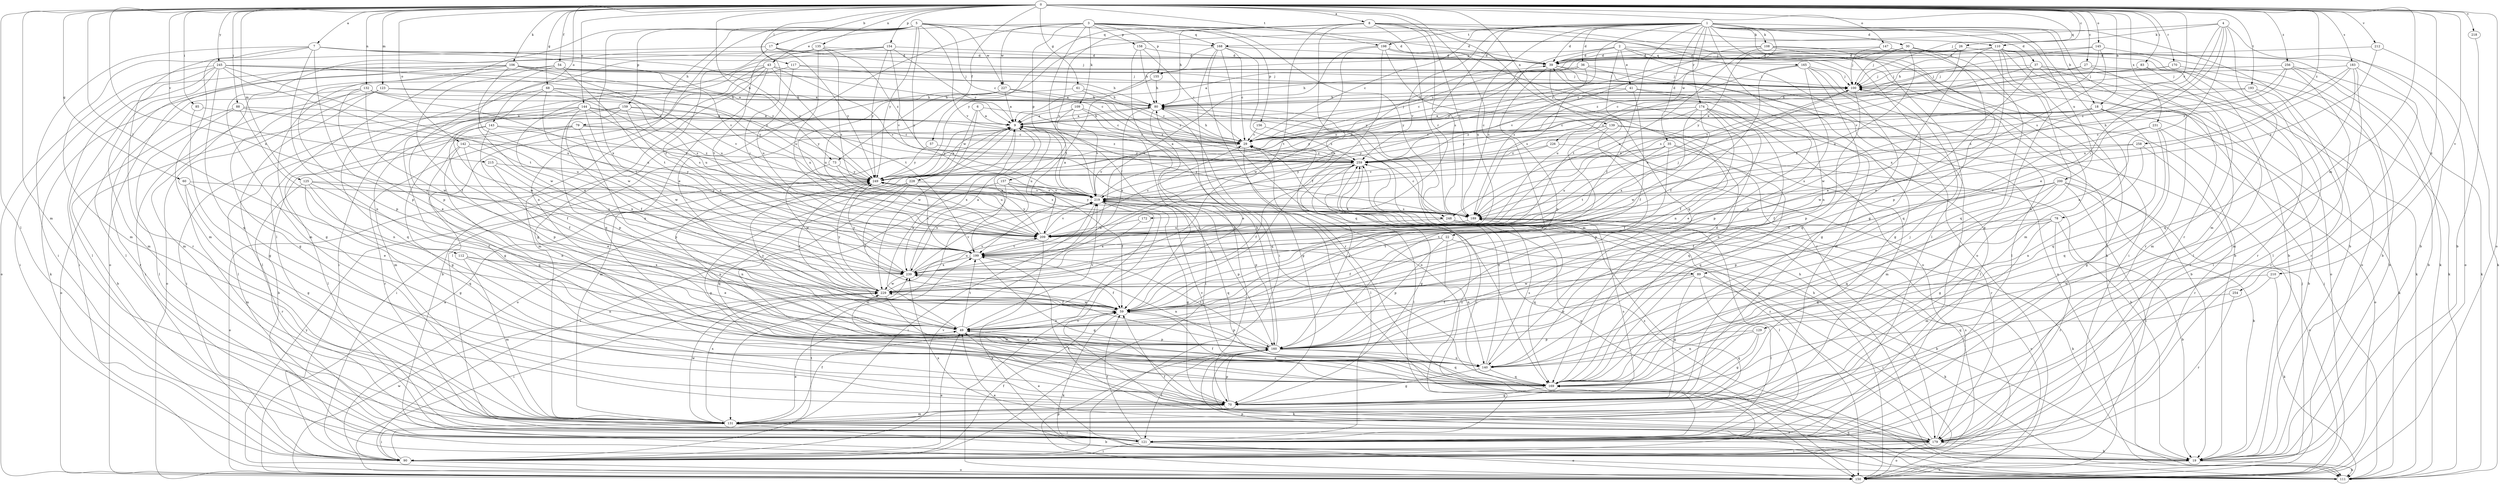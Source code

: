 strict digraph  {
0;
1;
2;
3;
4;
5;
6;
7;
8;
9;
17;
18;
19;
22;
26;
27;
29;
30;
35;
36;
37;
39;
41;
43;
49;
54;
57;
59;
60;
61;
68;
70;
73;
78;
79;
80;
83;
85;
88;
89;
90;
100;
106;
108;
109;
110;
111;
112;
117;
121;
123;
125;
129;
131;
132;
135;
139;
140;
142;
143;
144;
145;
147;
150;
154;
155;
156;
157;
158;
159;
160;
165;
168;
169;
170;
172;
174;
179;
183;
189;
193;
198;
199;
200;
209;
210;
212;
215;
218;
219;
226;
227;
228;
229;
231;
239;
245;
248;
249;
254;
256;
258;
259;
0 -> 7  [label=a];
0 -> 8  [label=a];
0 -> 17  [label=b];
0 -> 18  [label=b];
0 -> 22  [label=c];
0 -> 26  [label=c];
0 -> 27  [label=c];
0 -> 29  [label=c];
0 -> 54  [label=f];
0 -> 57  [label=f];
0 -> 60  [label=g];
0 -> 61  [label=g];
0 -> 68  [label=g];
0 -> 73  [label=h];
0 -> 83  [label=i];
0 -> 85  [label=i];
0 -> 88  [label=i];
0 -> 100  [label=j];
0 -> 106  [label=k];
0 -> 112  [label=l];
0 -> 117  [label=l];
0 -> 121  [label=l];
0 -> 123  [label=m];
0 -> 125  [label=m];
0 -> 129  [label=m];
0 -> 131  [label=m];
0 -> 132  [label=n];
0 -> 135  [label=n];
0 -> 139  [label=n];
0 -> 142  [label=o];
0 -> 143  [label=o];
0 -> 144  [label=o];
0 -> 145  [label=o];
0 -> 147  [label=o];
0 -> 150  [label=o];
0 -> 154  [label=p];
0 -> 170  [label=r];
0 -> 183  [label=s];
0 -> 189  [label=s];
0 -> 193  [label=t];
0 -> 198  [label=t];
0 -> 210  [label=v];
0 -> 212  [label=v];
0 -> 215  [label=v];
0 -> 218  [label=v];
0 -> 231  [label=x];
0 -> 239  [label=x];
0 -> 245  [label=y];
0 -> 254  [label=z];
0 -> 256  [label=z];
0 -> 258  [label=z];
1 -> 18  [label=b];
1 -> 19  [label=b];
1 -> 29  [label=c];
1 -> 30  [label=d];
1 -> 35  [label=d];
1 -> 36  [label=d];
1 -> 37  [label=d];
1 -> 39  [label=d];
1 -> 59  [label=f];
1 -> 70  [label=g];
1 -> 73  [label=h];
1 -> 78  [label=h];
1 -> 108  [label=k];
1 -> 121  [label=l];
1 -> 140  [label=n];
1 -> 172  [label=r];
1 -> 174  [label=r];
1 -> 179  [label=r];
1 -> 198  [label=t];
1 -> 200  [label=u];
1 -> 209  [label=u];
1 -> 219  [label=v];
1 -> 226  [label=w];
1 -> 248  [label=y];
1 -> 259  [label=z];
2 -> 19  [label=b];
2 -> 39  [label=d];
2 -> 41  [label=e];
2 -> 121  [label=l];
2 -> 155  [label=p];
2 -> 165  [label=q];
2 -> 189  [label=s];
2 -> 199  [label=t];
3 -> 39  [label=d];
3 -> 43  [label=e];
3 -> 49  [label=e];
3 -> 59  [label=f];
3 -> 100  [label=j];
3 -> 109  [label=k];
3 -> 155  [label=p];
3 -> 156  [label=p];
3 -> 157  [label=p];
3 -> 158  [label=p];
3 -> 168  [label=q];
3 -> 227  [label=w];
3 -> 248  [label=y];
4 -> 19  [label=b];
4 -> 49  [label=e];
4 -> 89  [label=i];
4 -> 110  [label=k];
4 -> 131  [label=m];
4 -> 140  [label=n];
4 -> 168  [label=q];
4 -> 189  [label=s];
5 -> 29  [label=c];
5 -> 39  [label=d];
5 -> 79  [label=h];
5 -> 89  [label=i];
5 -> 121  [label=l];
5 -> 140  [label=n];
5 -> 159  [label=p];
5 -> 168  [label=q];
5 -> 219  [label=v];
5 -> 227  [label=w];
5 -> 239  [label=x];
5 -> 248  [label=y];
5 -> 249  [label=y];
6 -> 9  [label=a];
6 -> 29  [label=c];
6 -> 228  [label=w];
6 -> 229  [label=w];
7 -> 39  [label=d];
7 -> 90  [label=i];
7 -> 131  [label=m];
7 -> 140  [label=n];
7 -> 160  [label=p];
7 -> 179  [label=r];
7 -> 219  [label=v];
7 -> 249  [label=y];
8 -> 80  [label=h];
8 -> 110  [label=k];
8 -> 111  [label=k];
8 -> 131  [label=m];
8 -> 150  [label=o];
8 -> 169  [label=q];
8 -> 189  [label=s];
8 -> 199  [label=t];
8 -> 219  [label=v];
8 -> 239  [label=x];
8 -> 249  [label=y];
9 -> 29  [label=c];
9 -> 80  [label=h];
9 -> 90  [label=i];
9 -> 100  [label=j];
9 -> 131  [label=m];
9 -> 150  [label=o];
9 -> 189  [label=s];
9 -> 209  [label=u];
9 -> 239  [label=x];
9 -> 249  [label=y];
17 -> 39  [label=d];
17 -> 100  [label=j];
17 -> 131  [label=m];
17 -> 199  [label=t];
17 -> 249  [label=y];
18 -> 9  [label=a];
18 -> 19  [label=b];
18 -> 29  [label=c];
18 -> 111  [label=k];
18 -> 169  [label=q];
18 -> 229  [label=w];
18 -> 249  [label=y];
19 -> 29  [label=c];
19 -> 49  [label=e];
19 -> 111  [label=k];
19 -> 150  [label=o];
19 -> 259  [label=z];
22 -> 19  [label=b];
22 -> 59  [label=f];
22 -> 140  [label=n];
22 -> 160  [label=p];
22 -> 199  [label=t];
26 -> 39  [label=d];
26 -> 80  [label=h];
26 -> 150  [label=o];
26 -> 259  [label=z];
27 -> 100  [label=j];
27 -> 111  [label=k];
27 -> 121  [label=l];
27 -> 219  [label=v];
29 -> 80  [label=h];
29 -> 90  [label=i];
29 -> 121  [label=l];
29 -> 219  [label=v];
29 -> 259  [label=z];
30 -> 9  [label=a];
30 -> 19  [label=b];
30 -> 39  [label=d];
30 -> 49  [label=e];
30 -> 100  [label=j];
30 -> 169  [label=q];
30 -> 209  [label=u];
35 -> 19  [label=b];
35 -> 59  [label=f];
35 -> 169  [label=q];
35 -> 199  [label=t];
35 -> 209  [label=u];
35 -> 259  [label=z];
36 -> 29  [label=c];
36 -> 70  [label=g];
36 -> 80  [label=h];
36 -> 100  [label=j];
36 -> 189  [label=s];
36 -> 249  [label=y];
37 -> 90  [label=i];
37 -> 100  [label=j];
37 -> 111  [label=k];
37 -> 150  [label=o];
37 -> 189  [label=s];
37 -> 229  [label=w];
39 -> 100  [label=j];
39 -> 131  [label=m];
39 -> 140  [label=n];
39 -> 150  [label=o];
39 -> 160  [label=p];
41 -> 19  [label=b];
41 -> 59  [label=f];
41 -> 80  [label=h];
41 -> 160  [label=p];
41 -> 249  [label=y];
43 -> 70  [label=g];
43 -> 90  [label=i];
43 -> 100  [label=j];
43 -> 121  [label=l];
43 -> 131  [label=m];
43 -> 169  [label=q];
43 -> 199  [label=t];
43 -> 219  [label=v];
49 -> 9  [label=a];
49 -> 160  [label=p];
49 -> 199  [label=t];
49 -> 219  [label=v];
49 -> 249  [label=y];
54 -> 29  [label=c];
54 -> 59  [label=f];
54 -> 100  [label=j];
54 -> 131  [label=m];
54 -> 199  [label=t];
54 -> 229  [label=w];
57 -> 249  [label=y];
57 -> 259  [label=z];
59 -> 49  [label=e];
59 -> 111  [label=k];
59 -> 160  [label=p];
59 -> 229  [label=w];
60 -> 49  [label=e];
60 -> 70  [label=g];
60 -> 131  [label=m];
60 -> 219  [label=v];
61 -> 80  [label=h];
61 -> 209  [label=u];
61 -> 259  [label=z];
68 -> 80  [label=h];
68 -> 169  [label=q];
68 -> 199  [label=t];
68 -> 209  [label=u];
68 -> 219  [label=v];
68 -> 229  [label=w];
70 -> 131  [label=m];
70 -> 160  [label=p];
70 -> 189  [label=s];
73 -> 209  [label=u];
73 -> 229  [label=w];
73 -> 249  [label=y];
78 -> 19  [label=b];
78 -> 131  [label=m];
78 -> 169  [label=q];
78 -> 179  [label=r];
78 -> 199  [label=t];
78 -> 209  [label=u];
79 -> 19  [label=b];
79 -> 29  [label=c];
79 -> 121  [label=l];
79 -> 160  [label=p];
79 -> 179  [label=r];
79 -> 259  [label=z];
80 -> 9  [label=a];
80 -> 49  [label=e];
80 -> 70  [label=g];
80 -> 150  [label=o];
80 -> 239  [label=x];
83 -> 100  [label=j];
83 -> 131  [label=m];
83 -> 179  [label=r];
85 -> 9  [label=a];
85 -> 70  [label=g];
88 -> 9  [label=a];
88 -> 19  [label=b];
88 -> 121  [label=l];
88 -> 140  [label=n];
88 -> 209  [label=u];
89 -> 70  [label=g];
89 -> 90  [label=i];
89 -> 111  [label=k];
89 -> 121  [label=l];
89 -> 160  [label=p];
89 -> 229  [label=w];
90 -> 49  [label=e];
90 -> 59  [label=f];
90 -> 150  [label=o];
90 -> 199  [label=t];
90 -> 219  [label=v];
100 -> 80  [label=h];
100 -> 160  [label=p];
100 -> 209  [label=u];
106 -> 9  [label=a];
106 -> 90  [label=i];
106 -> 100  [label=j];
106 -> 111  [label=k];
106 -> 121  [label=l];
106 -> 160  [label=p];
106 -> 209  [label=u];
106 -> 229  [label=w];
106 -> 259  [label=z];
108 -> 39  [label=d];
108 -> 90  [label=i];
108 -> 131  [label=m];
108 -> 169  [label=q];
108 -> 189  [label=s];
108 -> 209  [label=u];
109 -> 9  [label=a];
109 -> 90  [label=i];
109 -> 169  [label=q];
109 -> 219  [label=v];
109 -> 259  [label=z];
110 -> 29  [label=c];
110 -> 39  [label=d];
110 -> 49  [label=e];
110 -> 70  [label=g];
110 -> 111  [label=k];
110 -> 121  [label=l];
110 -> 150  [label=o];
110 -> 160  [label=p];
110 -> 179  [label=r];
110 -> 219  [label=v];
110 -> 249  [label=y];
111 -> 100  [label=j];
111 -> 160  [label=p];
111 -> 169  [label=q];
111 -> 249  [label=y];
111 -> 259  [label=z];
112 -> 49  [label=e];
112 -> 131  [label=m];
112 -> 140  [label=n];
112 -> 239  [label=x];
117 -> 70  [label=g];
117 -> 80  [label=h];
117 -> 100  [label=j];
117 -> 209  [label=u];
121 -> 49  [label=e];
121 -> 59  [label=f];
121 -> 90  [label=i];
121 -> 150  [label=o];
121 -> 259  [label=z];
123 -> 80  [label=h];
123 -> 90  [label=i];
123 -> 121  [label=l];
123 -> 150  [label=o];
123 -> 189  [label=s];
125 -> 59  [label=f];
125 -> 70  [label=g];
125 -> 169  [label=q];
125 -> 179  [label=r];
125 -> 209  [label=u];
125 -> 219  [label=v];
129 -> 70  [label=g];
129 -> 140  [label=n];
129 -> 160  [label=p];
129 -> 169  [label=q];
131 -> 19  [label=b];
131 -> 49  [label=e];
131 -> 59  [label=f];
131 -> 90  [label=i];
131 -> 121  [label=l];
131 -> 179  [label=r];
131 -> 229  [label=w];
131 -> 239  [label=x];
132 -> 49  [label=e];
132 -> 70  [label=g];
132 -> 80  [label=h];
132 -> 179  [label=r];
132 -> 209  [label=u];
132 -> 229  [label=w];
132 -> 249  [label=y];
135 -> 39  [label=d];
135 -> 131  [label=m];
135 -> 189  [label=s];
135 -> 199  [label=t];
135 -> 209  [label=u];
135 -> 259  [label=z];
139 -> 29  [label=c];
139 -> 49  [label=e];
139 -> 131  [label=m];
139 -> 160  [label=p];
139 -> 169  [label=q];
139 -> 249  [label=y];
140 -> 70  [label=g];
140 -> 169  [label=q];
140 -> 189  [label=s];
140 -> 259  [label=z];
142 -> 59  [label=f];
142 -> 140  [label=n];
142 -> 169  [label=q];
142 -> 239  [label=x];
142 -> 259  [label=z];
143 -> 29  [label=c];
143 -> 59  [label=f];
143 -> 70  [label=g];
143 -> 160  [label=p];
143 -> 249  [label=y];
144 -> 9  [label=a];
144 -> 29  [label=c];
144 -> 59  [label=f];
144 -> 70  [label=g];
144 -> 121  [label=l];
144 -> 150  [label=o];
144 -> 189  [label=s];
144 -> 229  [label=w];
145 -> 19  [label=b];
145 -> 29  [label=c];
145 -> 39  [label=d];
145 -> 219  [label=v];
145 -> 239  [label=x];
147 -> 39  [label=d];
147 -> 100  [label=j];
147 -> 140  [label=n];
150 -> 9  [label=a];
150 -> 80  [label=h];
150 -> 100  [label=j];
150 -> 160  [label=p];
150 -> 229  [label=w];
154 -> 29  [label=c];
154 -> 39  [label=d];
154 -> 49  [label=e];
154 -> 150  [label=o];
154 -> 160  [label=p];
154 -> 219  [label=v];
154 -> 249  [label=y];
155 -> 9  [label=a];
155 -> 80  [label=h];
156 -> 29  [label=c];
156 -> 259  [label=z];
157 -> 59  [label=f];
157 -> 90  [label=i];
157 -> 131  [label=m];
157 -> 160  [label=p];
157 -> 219  [label=v];
157 -> 239  [label=x];
158 -> 29  [label=c];
158 -> 39  [label=d];
158 -> 70  [label=g];
158 -> 80  [label=h];
159 -> 9  [label=a];
159 -> 90  [label=i];
159 -> 131  [label=m];
159 -> 160  [label=p];
159 -> 239  [label=x];
159 -> 249  [label=y];
160 -> 80  [label=h];
160 -> 111  [label=k];
160 -> 121  [label=l];
160 -> 140  [label=n];
160 -> 169  [label=q];
160 -> 199  [label=t];
160 -> 239  [label=x];
160 -> 259  [label=z];
165 -> 59  [label=f];
165 -> 70  [label=g];
165 -> 100  [label=j];
165 -> 121  [label=l];
165 -> 160  [label=p];
165 -> 169  [label=q];
165 -> 209  [label=u];
168 -> 29  [label=c];
168 -> 39  [label=d];
168 -> 90  [label=i];
168 -> 150  [label=o];
168 -> 169  [label=q];
168 -> 179  [label=r];
168 -> 199  [label=t];
169 -> 39  [label=d];
169 -> 49  [label=e];
169 -> 59  [label=f];
169 -> 70  [label=g];
169 -> 100  [label=j];
169 -> 219  [label=v];
169 -> 229  [label=w];
170 -> 19  [label=b];
170 -> 29  [label=c];
170 -> 100  [label=j];
172 -> 209  [label=u];
172 -> 239  [label=x];
174 -> 9  [label=a];
174 -> 49  [label=e];
174 -> 59  [label=f];
174 -> 121  [label=l];
174 -> 140  [label=n];
174 -> 229  [label=w];
174 -> 239  [label=x];
174 -> 249  [label=y];
174 -> 259  [label=z];
179 -> 19  [label=b];
179 -> 59  [label=f];
179 -> 80  [label=h];
179 -> 90  [label=i];
179 -> 150  [label=o];
179 -> 189  [label=s];
179 -> 199  [label=t];
179 -> 219  [label=v];
179 -> 239  [label=x];
183 -> 100  [label=j];
183 -> 131  [label=m];
183 -> 169  [label=q];
183 -> 179  [label=r];
183 -> 209  [label=u];
183 -> 259  [label=z];
189 -> 29  [label=c];
189 -> 111  [label=k];
189 -> 121  [label=l];
189 -> 209  [label=u];
189 -> 219  [label=v];
189 -> 249  [label=y];
193 -> 80  [label=h];
193 -> 121  [label=l];
193 -> 179  [label=r];
193 -> 259  [label=z];
198 -> 39  [label=d];
198 -> 59  [label=f];
198 -> 150  [label=o];
198 -> 179  [label=r];
198 -> 199  [label=t];
198 -> 229  [label=w];
199 -> 9  [label=a];
199 -> 70  [label=g];
199 -> 140  [label=n];
199 -> 239  [label=x];
200 -> 19  [label=b];
200 -> 59  [label=f];
200 -> 70  [label=g];
200 -> 90  [label=i];
200 -> 150  [label=o];
200 -> 160  [label=p];
200 -> 169  [label=q];
200 -> 219  [label=v];
209 -> 29  [label=c];
209 -> 100  [label=j];
209 -> 111  [label=k];
209 -> 199  [label=t];
209 -> 219  [label=v];
209 -> 249  [label=y];
210 -> 111  [label=k];
210 -> 169  [label=q];
210 -> 229  [label=w];
212 -> 39  [label=d];
212 -> 111  [label=k];
212 -> 189  [label=s];
215 -> 49  [label=e];
215 -> 239  [label=x];
215 -> 249  [label=y];
218 -> 19  [label=b];
219 -> 9  [label=a];
219 -> 39  [label=d];
219 -> 70  [label=g];
219 -> 90  [label=i];
219 -> 150  [label=o];
219 -> 160  [label=p];
219 -> 169  [label=q];
219 -> 189  [label=s];
226 -> 179  [label=r];
226 -> 219  [label=v];
226 -> 259  [label=z];
227 -> 9  [label=a];
227 -> 19  [label=b];
227 -> 29  [label=c];
227 -> 80  [label=h];
227 -> 209  [label=u];
228 -> 59  [label=f];
228 -> 70  [label=g];
228 -> 140  [label=n];
228 -> 169  [label=q];
228 -> 199  [label=t];
228 -> 219  [label=v];
229 -> 59  [label=f];
229 -> 90  [label=i];
229 -> 169  [label=q];
229 -> 219  [label=v];
229 -> 249  [label=y];
231 -> 29  [label=c];
231 -> 59  [label=f];
231 -> 70  [label=g];
231 -> 150  [label=o];
231 -> 169  [label=q];
239 -> 9  [label=a];
239 -> 59  [label=f];
239 -> 209  [label=u];
239 -> 219  [label=v];
239 -> 229  [label=w];
239 -> 249  [label=y];
245 -> 9  [label=a];
245 -> 90  [label=i];
245 -> 100  [label=j];
245 -> 121  [label=l];
245 -> 131  [label=m];
245 -> 150  [label=o];
245 -> 169  [label=q];
245 -> 199  [label=t];
245 -> 209  [label=u];
245 -> 249  [label=y];
248 -> 90  [label=i];
248 -> 150  [label=o];
248 -> 169  [label=q];
248 -> 209  [label=u];
249 -> 9  [label=a];
249 -> 59  [label=f];
249 -> 140  [label=n];
249 -> 150  [label=o];
249 -> 189  [label=s];
249 -> 219  [label=v];
254 -> 59  [label=f];
254 -> 179  [label=r];
256 -> 19  [label=b];
256 -> 100  [label=j];
256 -> 111  [label=k];
256 -> 121  [label=l];
256 -> 189  [label=s];
256 -> 259  [label=z];
258 -> 140  [label=n];
258 -> 179  [label=r];
258 -> 189  [label=s];
258 -> 259  [label=z];
259 -> 9  [label=a];
259 -> 29  [label=c];
259 -> 59  [label=f];
259 -> 70  [label=g];
259 -> 121  [label=l];
259 -> 150  [label=o];
259 -> 249  [label=y];
}

